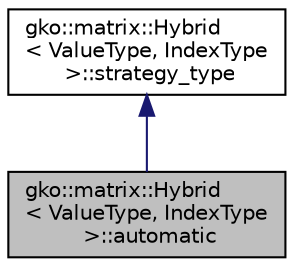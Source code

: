 digraph "gko::matrix::Hybrid&lt; ValueType, IndexType &gt;::automatic"
{
 // INTERACTIVE_SVG=YES
  edge [fontname="Helvetica",fontsize="10",labelfontname="Helvetica",labelfontsize="10"];
  node [fontname="Helvetica",fontsize="10",shape=record];
  Node1 [label="gko::matrix::Hybrid\l\< ValueType, IndexType\l \>::automatic",height=0.2,width=0.4,color="black", fillcolor="grey75", style="filled", fontcolor="black"];
  Node2 -> Node1 [dir="back",color="midnightblue",fontsize="10",style="solid",fontname="Helvetica"];
  Node2 [label="gko::matrix::Hybrid\l\< ValueType, IndexType\l \>::strategy_type",height=0.2,width=0.4,color="black", fillcolor="white", style="filled",URL="$classgko_1_1matrix_1_1Hybrid_1_1strategy__type.html",tooltip="strategy_type is to decide how to set the hybrid config. "];
}
